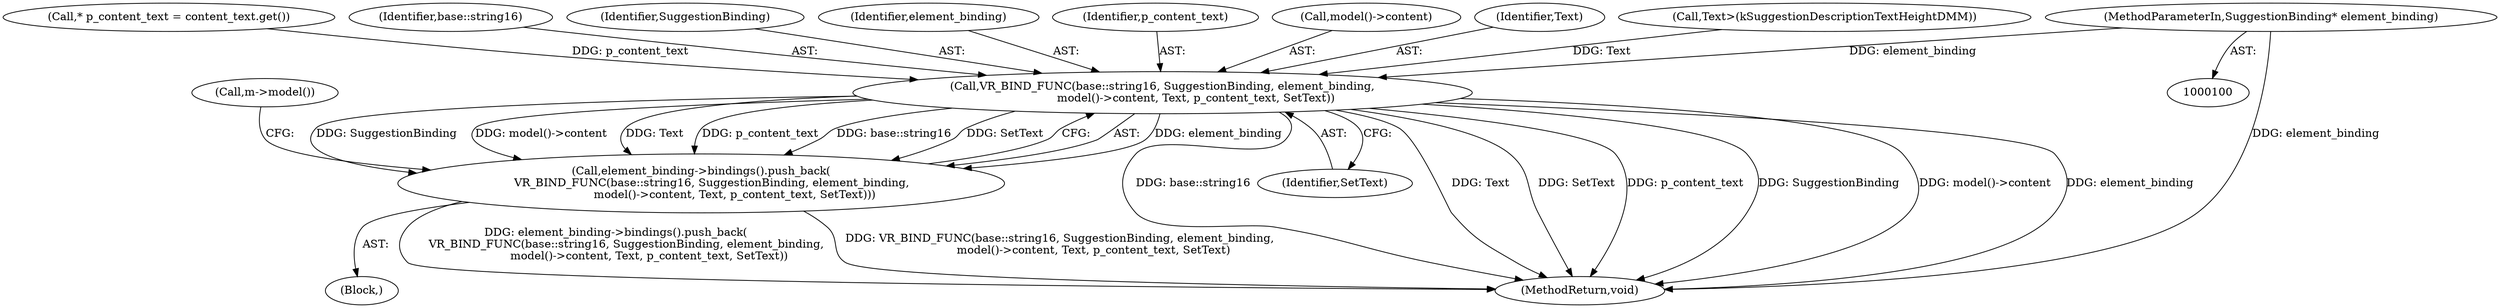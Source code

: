 digraph "0_Chrome_a79e1bbb765af34d446e42d34cd00a312b381113@pointer" {
"1000104" [label="(MethodParameterIn,SuggestionBinding* element_binding)"];
"1000285" [label="(Call,VR_BIND_FUNC(base::string16, SuggestionBinding, element_binding,\n                   model()->content, Text, p_content_text, SetText))"];
"1000284" [label="(Call,element_binding->bindings().push_back(\n      VR_BIND_FUNC(base::string16, SuggestionBinding, element_binding,\n                   model()->content, Text, p_content_text, SetText)))"];
"1000173" [label="(Call,* p_content_text = content_text.get())"];
"1000294" [label="(Identifier,SetText)"];
"1000286" [label="(Identifier,base::string16)"];
"1000287" [label="(Identifier,SuggestionBinding)"];
"1000288" [label="(Identifier,element_binding)"];
"1000293" [label="(Identifier,p_content_text)"];
"1000104" [label="(MethodParameterIn,SuggestionBinding* element_binding)"];
"1000289" [label="(Call,model()->content)"];
"1000292" [label="(Identifier,Text)"];
"1000285" [label="(Call,VR_BIND_FUNC(base::string16, SuggestionBinding, element_binding,\n                   model()->content, Text, p_content_text, SetText))"];
"1000332" [label="(MethodReturn,void)"];
"1000181" [label="(Call,Text>(kSuggestionDescriptionTextHeightDMM))"];
"1000284" [label="(Call,element_binding->bindings().push_back(\n      VR_BIND_FUNC(base::string16, SuggestionBinding, element_binding,\n                   model()->content, Text, p_content_text, SetText)))"];
"1000105" [label="(Block,)"];
"1000298" [label="(Call,m->model())"];
"1000104" -> "1000100"  [label="AST: "];
"1000104" -> "1000332"  [label="DDG: element_binding"];
"1000104" -> "1000285"  [label="DDG: element_binding"];
"1000285" -> "1000284"  [label="AST: "];
"1000285" -> "1000294"  [label="CFG: "];
"1000286" -> "1000285"  [label="AST: "];
"1000287" -> "1000285"  [label="AST: "];
"1000288" -> "1000285"  [label="AST: "];
"1000289" -> "1000285"  [label="AST: "];
"1000292" -> "1000285"  [label="AST: "];
"1000293" -> "1000285"  [label="AST: "];
"1000294" -> "1000285"  [label="AST: "];
"1000284" -> "1000285"  [label="CFG: "];
"1000285" -> "1000332"  [label="DDG: base::string16"];
"1000285" -> "1000332"  [label="DDG: Text"];
"1000285" -> "1000332"  [label="DDG: SetText"];
"1000285" -> "1000332"  [label="DDG: p_content_text"];
"1000285" -> "1000332"  [label="DDG: SuggestionBinding"];
"1000285" -> "1000332"  [label="DDG: model()->content"];
"1000285" -> "1000332"  [label="DDG: element_binding"];
"1000285" -> "1000284"  [label="DDG: element_binding"];
"1000285" -> "1000284"  [label="DDG: SuggestionBinding"];
"1000285" -> "1000284"  [label="DDG: model()->content"];
"1000285" -> "1000284"  [label="DDG: Text"];
"1000285" -> "1000284"  [label="DDG: p_content_text"];
"1000285" -> "1000284"  [label="DDG: base::string16"];
"1000285" -> "1000284"  [label="DDG: SetText"];
"1000181" -> "1000285"  [label="DDG: Text"];
"1000173" -> "1000285"  [label="DDG: p_content_text"];
"1000284" -> "1000105"  [label="AST: "];
"1000298" -> "1000284"  [label="CFG: "];
"1000284" -> "1000332"  [label="DDG: VR_BIND_FUNC(base::string16, SuggestionBinding, element_binding,\n                   model()->content, Text, p_content_text, SetText)"];
"1000284" -> "1000332"  [label="DDG: element_binding->bindings().push_back(\n      VR_BIND_FUNC(base::string16, SuggestionBinding, element_binding,\n                   model()->content, Text, p_content_text, SetText))"];
}
